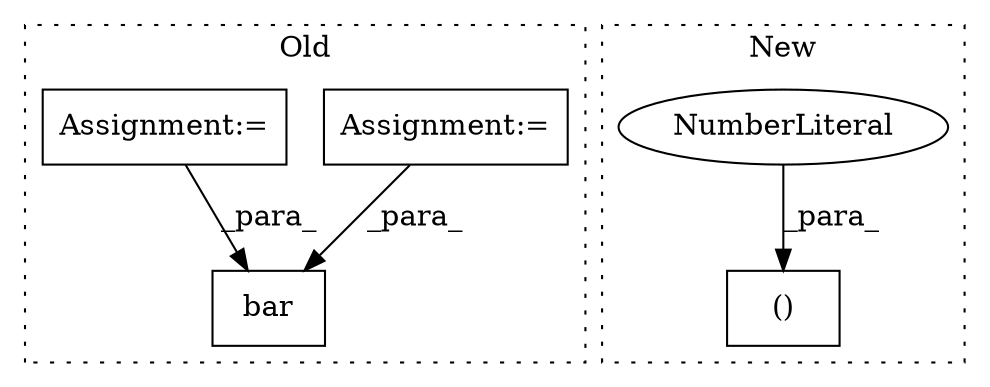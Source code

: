 digraph G {
subgraph cluster0 {
1 [label="bar" a="32" s="1885,1936" l="4,1" shape="box"];
4 [label="Assignment:=" a="7" s="1624" l="1" shape="box"];
5 [label="Assignment:=" a="7" s="1667" l="1" shape="box"];
label = "Old";
style="dotted";
}
subgraph cluster1 {
2 [label="()" a="106" s="1650" l="20" shape="box"];
3 [label="NumberLiteral" a="34" s="1667" l="3" shape="ellipse"];
label = "New";
style="dotted";
}
3 -> 2 [label="_para_"];
4 -> 1 [label="_para_"];
5 -> 1 [label="_para_"];
}